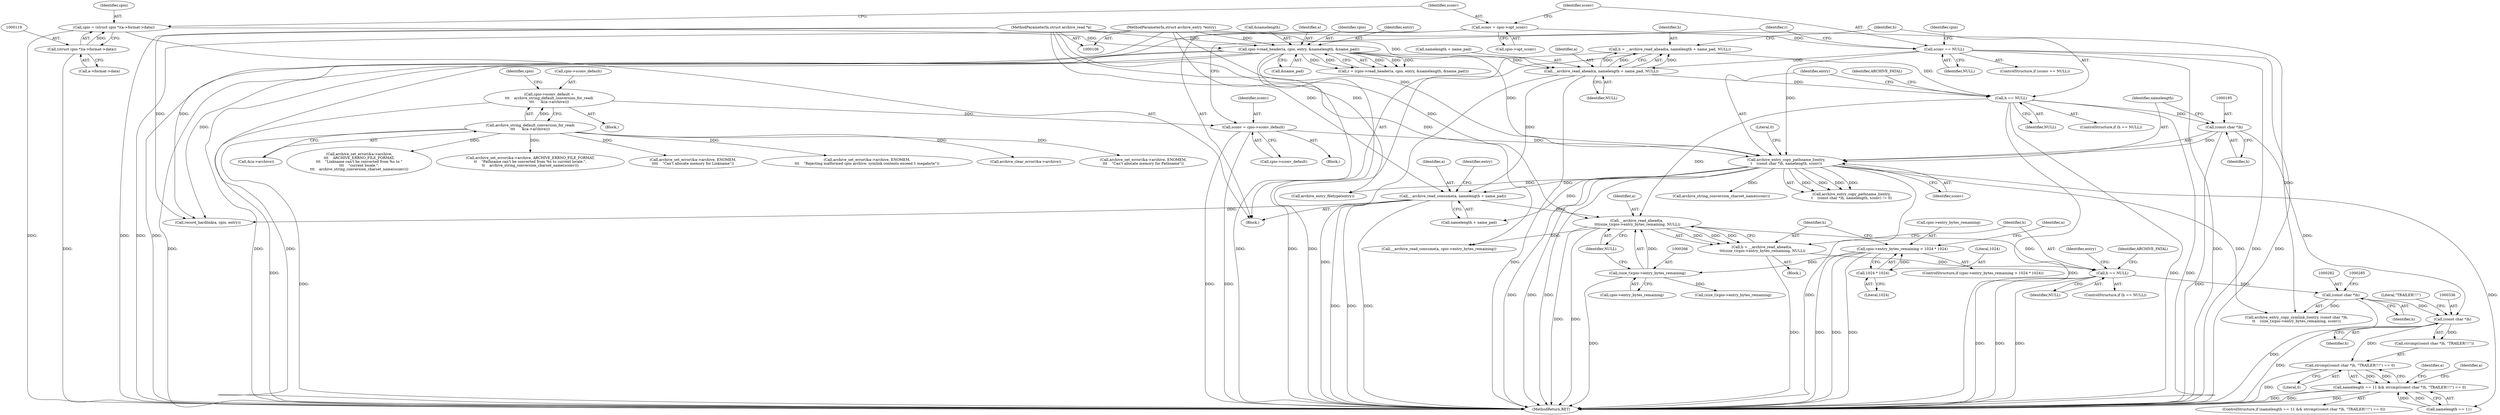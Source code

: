 digraph "0_libarchive_fd7e0c02@API" {
"1000333" [label="(Call,strcmp((const char *)h, \"TRAILER!!!\") == 0)"];
"1000335" [label="(Call,(const char *)h)"];
"1000194" [label="(Call,(const char *)h)"];
"1000185" [label="(Call,h == NULL)"];
"1000176" [label="(Call,h = __archive_read_ahead(a, namelength + name_pad, NULL))"];
"1000178" [label="(Call,__archive_read_ahead(a, namelength + name_pad, NULL))"];
"1000162" [label="(Call,cpio->read_header(a, cpio, entry, &namelength, &name_pad))"];
"1000107" [label="(MethodParameterIn,struct archive_read *a)"];
"1000116" [label="(Call,cpio = (struct cpio *)(a->format->data))"];
"1000118" [label="(Call,(struct cpio *)(a->format->data))"];
"1000108" [label="(MethodParameterIn,struct archive_entry *entry)"];
"1000131" [label="(Call,sconv == NULL)"];
"1000125" [label="(Call,sconv = cpio->opt_sconv)"];
"1000281" [label="(Call,(const char *)h)"];
"1000272" [label="(Call,h == NULL)"];
"1000261" [label="(Call,h = __archive_read_ahead(a,\n \t\t\t(size_t)cpio->entry_bytes_remaining, NULL))"];
"1000263" [label="(Call,__archive_read_ahead(a,\n \t\t\t(size_t)cpio->entry_bytes_remaining, NULL))"];
"1000232" [label="(Call,__archive_read_consume(a, namelength + name_pad))"];
"1000192" [label="(Call,archive_entry_copy_pathname_l(entry,\n\t    (const char *)h, namelength, sconv))"];
"1000155" [label="(Call,sconv = cpio->sconv_default)"];
"1000141" [label="(Call,cpio->sconv_default =\n\t\t\t    archive_string_default_conversion_for_read(\n\t\t\t      &(a->archive)))"];
"1000145" [label="(Call,archive_string_default_conversion_for_read(\n\t\t\t      &(a->archive)))"];
"1000265" [label="(Call,(size_t)cpio->entry_bytes_remaining)"];
"1000244" [label="(Call,cpio->entry_bytes_remaining > 1024 * 1024)"];
"1000248" [label="(Call,1024 * 1024)"];
"1000329" [label="(Call,namelength == 11 && strcmp((const char *)h, \"TRAILER!!!\") == 0)"];
"1000334" [label="(Call,strcmp((const char *)h, \"TRAILER!!!\"))"];
"1000281" [label="(Call,(const char *)h)"];
"1000244" [label="(Call,cpio->entry_bytes_remaining > 1024 * 1024)"];
"1000249" [label="(Literal,1024)"];
"1000180" [label="(Call,namelength + name_pad)"];
"1000272" [label="(Call,h == NULL)"];
"1000142" [label="(Call,cpio->sconv_default)"];
"1000140" [label="(Block,)"];
"1000330" [label="(Call,namelength == 11)"];
"1000155" [label="(Call,sconv = cpio->sconv_default)"];
"1000267" [label="(Call,cpio->entry_bytes_remaining)"];
"1000177" [label="(Identifier,h)"];
"1000192" [label="(Call,archive_entry_copy_pathname_l(entry,\n\t    (const char *)h, namelength, sconv))"];
"1000239" [label="(Call,archive_entry_filetype(entry))"];
"1000351" [label="(Identifier,a)"];
"1000280" [label="(Identifier,entry)"];
"1000198" [label="(Identifier,sconv)"];
"1000297" [label="(Call,archive_set_error(&a->archive, ENOMEM,\n\t\t\t\t    \"Can't allocate memory for Linkname\"))"];
"1000145" [label="(Call,archive_string_default_conversion_for_read(\n\t\t\t      &(a->archive)))"];
"1000276" [label="(Identifier,ARCHIVE_FATAL)"];
"1000193" [label="(Identifier,entry)"];
"1000189" [label="(Identifier,ARCHIVE_FATAL)"];
"1000318" [label="(Call,__archive_read_consume(a, cpio->entry_bytes_remaining))"];
"1000328" [label="(ControlStructure,if (namelength == 11 && strcmp((const char *)h, \"TRAILER!!!\") == 0))"];
"1000166" [label="(Call,&namelength)"];
"1000335" [label="(Call,(const char *)h)"];
"1000194" [label="(Call,(const char *)h)"];
"1000350" [label="(Call,record_hardlink(a, cpio, entry))"];
"1000344" [label="(Identifier,a)"];
"1000141" [label="(Call,cpio->sconv_default =\n\t\t\t    archive_string_default_conversion_for_read(\n\t\t\t      &(a->archive)))"];
"1000162" [label="(Call,cpio->read_header(a, cpio, entry, &namelength, &name_pad))"];
"1000183" [label="(Identifier,NULL)"];
"1000156" [label="(Identifier,sconv)"];
"1000108" [label="(MethodParameterIn,struct archive_entry *entry)"];
"1000242" [label="(Block,)"];
"1000163" [label="(Identifier,a)"];
"1000265" [label="(Call,(size_t)cpio->entry_bytes_remaining)"];
"1000118" [label="(Call,(struct cpio *)(a->format->data))"];
"1000261" [label="(Call,h = __archive_read_ahead(a,\n \t\t\t(size_t)cpio->entry_bytes_remaining, NULL))"];
"1000176" [label="(Call,h = __archive_read_ahead(a, namelength + name_pad, NULL))"];
"1000284" [label="(Call,(size_t)cpio->entry_bytes_remaining)"];
"1000233" [label="(Identifier,a)"];
"1000232" [label="(Call,__archive_read_consume(a, namelength + name_pad))"];
"1000240" [label="(Identifier,entry)"];
"1000185" [label="(Call,h == NULL)"];
"1000222" [label="(Call,archive_string_conversion_charset_name(sconv))"];
"1000252" [label="(Call,archive_set_error(&a->archive, ENOMEM,\n\t\t\t    \"Rejecting malformed cpio archive: symlink contents exceed 1 megabyte\"))"];
"1000274" [label="(Identifier,NULL)"];
"1000134" [label="(Block,)"];
"1000152" [label="(Identifier,cpio)"];
"1000126" [label="(Identifier,sconv)"];
"1000199" [label="(Literal,0)"];
"1000341" [label="(Call,archive_clear_error(&a->archive))"];
"1000263" [label="(Call,__archive_read_ahead(a,\n \t\t\t(size_t)cpio->entry_bytes_remaining, NULL))"];
"1000132" [label="(Identifier,sconv)"];
"1000116" [label="(Call,cpio = (struct cpio *)(a->format->data))"];
"1000234" [label="(Call,namelength + name_pad)"];
"1000191" [label="(Call,archive_entry_copy_pathname_l(entry,\n\t    (const char *)h, namelength, sconv) != 0)"];
"1000255" [label="(Identifier,a)"];
"1000279" [label="(Call,archive_entry_copy_symlink_l(entry, (const char *)h,\n\t\t    (size_t)cpio->entry_bytes_remaining, sconv))"];
"1000250" [label="(Literal,1024)"];
"1000262" [label="(Identifier,h)"];
"1000337" [label="(Identifier,h)"];
"1000117" [label="(Identifier,cpio)"];
"1000138" [label="(Identifier,cpio)"];
"1000283" [label="(Identifier,h)"];
"1000270" [label="(Identifier,NULL)"];
"1000206" [label="(Call,archive_set_error(&a->archive, ENOMEM,\n\t\t\t    \"Can't allocate memory for Pathname\"))"];
"1000164" [label="(Identifier,cpio)"];
"1000165" [label="(Identifier,entry)"];
"1000107" [label="(MethodParameterIn,struct archive_read *a)"];
"1000197" [label="(Identifier,namelength)"];
"1000339" [label="(Literal,0)"];
"1000187" [label="(Identifier,NULL)"];
"1000196" [label="(Identifier,h)"];
"1000333" [label="(Call,strcmp((const char *)h, \"TRAILER!!!\") == 0)"];
"1000329" [label="(Call,namelength == 11 && strcmp((const char *)h, \"TRAILER!!!\") == 0)"];
"1000248" [label="(Call,1024 * 1024)"];
"1000360" [label="(MethodReturn,RET)"];
"1000127" [label="(Call,cpio->opt_sconv)"];
"1000146" [label="(Call,&(a->archive))"];
"1000338" [label="(Literal,\"TRAILER!!!\")"];
"1000243" [label="(ControlStructure,if (cpio->entry_bytes_remaining > 1024 * 1024))"];
"1000109" [label="(Block,)"];
"1000157" [label="(Call,cpio->sconv_default)"];
"1000168" [label="(Call,&name_pad)"];
"1000273" [label="(Identifier,h)"];
"1000186" [label="(Identifier,h)"];
"1000161" [label="(Identifier,r)"];
"1000160" [label="(Call,r = (cpio->read_header(a, cpio, entry, &namelength, &name_pad)))"];
"1000131" [label="(Call,sconv == NULL)"];
"1000133" [label="(Identifier,NULL)"];
"1000184" [label="(ControlStructure,if (h == NULL))"];
"1000271" [label="(ControlStructure,if (h == NULL))"];
"1000178" [label="(Call,__archive_read_ahead(a, namelength + name_pad, NULL))"];
"1000125" [label="(Call,sconv = cpio->opt_sconv)"];
"1000306" [label="(Call,archive_set_error(&a->archive,\n\t\t\t    ARCHIVE_ERRNO_FILE_FORMAT,\n\t\t\t    \"Linkname can't be converted from %s to \"\n\t\t\t    \"current locale.\",\n\t\t\t    archive_string_conversion_charset_name(sconv)))"];
"1000120" [label="(Call,a->format->data)"];
"1000264" [label="(Identifier,a)"];
"1000130" [label="(ControlStructure,if (sconv == NULL))"];
"1000245" [label="(Call,cpio->entry_bytes_remaining)"];
"1000179" [label="(Identifier,a)"];
"1000215" [label="(Call,archive_set_error(&a->archive, ARCHIVE_ERRNO_FILE_FORMAT,\n\t\t    \"Pathname can't be converted from %s to current locale.\",\n\t\t    archive_string_conversion_charset_name(sconv)))"];
"1000333" -> "1000329"  [label="AST: "];
"1000333" -> "1000339"  [label="CFG: "];
"1000334" -> "1000333"  [label="AST: "];
"1000339" -> "1000333"  [label="AST: "];
"1000329" -> "1000333"  [label="CFG: "];
"1000333" -> "1000360"  [label="DDG: "];
"1000333" -> "1000329"  [label="DDG: "];
"1000333" -> "1000329"  [label="DDG: "];
"1000335" -> "1000333"  [label="DDG: "];
"1000335" -> "1000334"  [label="AST: "];
"1000335" -> "1000337"  [label="CFG: "];
"1000336" -> "1000335"  [label="AST: "];
"1000337" -> "1000335"  [label="AST: "];
"1000338" -> "1000335"  [label="CFG: "];
"1000335" -> "1000360"  [label="DDG: "];
"1000335" -> "1000334"  [label="DDG: "];
"1000194" -> "1000335"  [label="DDG: "];
"1000281" -> "1000335"  [label="DDG: "];
"1000194" -> "1000192"  [label="AST: "];
"1000194" -> "1000196"  [label="CFG: "];
"1000195" -> "1000194"  [label="AST: "];
"1000196" -> "1000194"  [label="AST: "];
"1000197" -> "1000194"  [label="CFG: "];
"1000194" -> "1000360"  [label="DDG: "];
"1000194" -> "1000192"  [label="DDG: "];
"1000185" -> "1000194"  [label="DDG: "];
"1000185" -> "1000184"  [label="AST: "];
"1000185" -> "1000187"  [label="CFG: "];
"1000186" -> "1000185"  [label="AST: "];
"1000187" -> "1000185"  [label="AST: "];
"1000189" -> "1000185"  [label="CFG: "];
"1000193" -> "1000185"  [label="CFG: "];
"1000185" -> "1000360"  [label="DDG: "];
"1000185" -> "1000360"  [label="DDG: "];
"1000185" -> "1000360"  [label="DDG: "];
"1000176" -> "1000185"  [label="DDG: "];
"1000178" -> "1000185"  [label="DDG: "];
"1000185" -> "1000263"  [label="DDG: "];
"1000176" -> "1000109"  [label="AST: "];
"1000176" -> "1000178"  [label="CFG: "];
"1000177" -> "1000176"  [label="AST: "];
"1000178" -> "1000176"  [label="AST: "];
"1000186" -> "1000176"  [label="CFG: "];
"1000176" -> "1000360"  [label="DDG: "];
"1000178" -> "1000176"  [label="DDG: "];
"1000178" -> "1000176"  [label="DDG: "];
"1000178" -> "1000176"  [label="DDG: "];
"1000178" -> "1000183"  [label="CFG: "];
"1000179" -> "1000178"  [label="AST: "];
"1000180" -> "1000178"  [label="AST: "];
"1000183" -> "1000178"  [label="AST: "];
"1000178" -> "1000360"  [label="DDG: "];
"1000178" -> "1000360"  [label="DDG: "];
"1000162" -> "1000178"  [label="DDG: "];
"1000107" -> "1000178"  [label="DDG: "];
"1000131" -> "1000178"  [label="DDG: "];
"1000178" -> "1000232"  [label="DDG: "];
"1000162" -> "1000160"  [label="AST: "];
"1000162" -> "1000168"  [label="CFG: "];
"1000163" -> "1000162"  [label="AST: "];
"1000164" -> "1000162"  [label="AST: "];
"1000165" -> "1000162"  [label="AST: "];
"1000166" -> "1000162"  [label="AST: "];
"1000168" -> "1000162"  [label="AST: "];
"1000160" -> "1000162"  [label="CFG: "];
"1000162" -> "1000360"  [label="DDG: "];
"1000162" -> "1000360"  [label="DDG: "];
"1000162" -> "1000360"  [label="DDG: "];
"1000162" -> "1000360"  [label="DDG: "];
"1000162" -> "1000360"  [label="DDG: "];
"1000162" -> "1000160"  [label="DDG: "];
"1000162" -> "1000160"  [label="DDG: "];
"1000162" -> "1000160"  [label="DDG: "];
"1000162" -> "1000160"  [label="DDG: "];
"1000162" -> "1000160"  [label="DDG: "];
"1000107" -> "1000162"  [label="DDG: "];
"1000116" -> "1000162"  [label="DDG: "];
"1000108" -> "1000162"  [label="DDG: "];
"1000162" -> "1000192"  [label="DDG: "];
"1000162" -> "1000350"  [label="DDG: "];
"1000107" -> "1000106"  [label="AST: "];
"1000107" -> "1000360"  [label="DDG: "];
"1000107" -> "1000232"  [label="DDG: "];
"1000107" -> "1000263"  [label="DDG: "];
"1000107" -> "1000318"  [label="DDG: "];
"1000107" -> "1000350"  [label="DDG: "];
"1000116" -> "1000109"  [label="AST: "];
"1000116" -> "1000118"  [label="CFG: "];
"1000117" -> "1000116"  [label="AST: "];
"1000118" -> "1000116"  [label="AST: "];
"1000126" -> "1000116"  [label="CFG: "];
"1000116" -> "1000360"  [label="DDG: "];
"1000118" -> "1000116"  [label="DDG: "];
"1000118" -> "1000120"  [label="CFG: "];
"1000119" -> "1000118"  [label="AST: "];
"1000120" -> "1000118"  [label="AST: "];
"1000118" -> "1000360"  [label="DDG: "];
"1000108" -> "1000106"  [label="AST: "];
"1000108" -> "1000360"  [label="DDG: "];
"1000108" -> "1000192"  [label="DDG: "];
"1000108" -> "1000239"  [label="DDG: "];
"1000108" -> "1000279"  [label="DDG: "];
"1000108" -> "1000350"  [label="DDG: "];
"1000131" -> "1000130"  [label="AST: "];
"1000131" -> "1000133"  [label="CFG: "];
"1000132" -> "1000131"  [label="AST: "];
"1000133" -> "1000131"  [label="AST: "];
"1000138" -> "1000131"  [label="CFG: "];
"1000161" -> "1000131"  [label="CFG: "];
"1000131" -> "1000360"  [label="DDG: "];
"1000131" -> "1000360"  [label="DDG: "];
"1000131" -> "1000360"  [label="DDG: "];
"1000125" -> "1000131"  [label="DDG: "];
"1000131" -> "1000192"  [label="DDG: "];
"1000125" -> "1000109"  [label="AST: "];
"1000125" -> "1000127"  [label="CFG: "];
"1000126" -> "1000125"  [label="AST: "];
"1000127" -> "1000125"  [label="AST: "];
"1000132" -> "1000125"  [label="CFG: "];
"1000125" -> "1000360"  [label="DDG: "];
"1000281" -> "1000279"  [label="AST: "];
"1000281" -> "1000283"  [label="CFG: "];
"1000282" -> "1000281"  [label="AST: "];
"1000283" -> "1000281"  [label="AST: "];
"1000285" -> "1000281"  [label="CFG: "];
"1000281" -> "1000360"  [label="DDG: "];
"1000281" -> "1000279"  [label="DDG: "];
"1000272" -> "1000281"  [label="DDG: "];
"1000272" -> "1000271"  [label="AST: "];
"1000272" -> "1000274"  [label="CFG: "];
"1000273" -> "1000272"  [label="AST: "];
"1000274" -> "1000272"  [label="AST: "];
"1000276" -> "1000272"  [label="CFG: "];
"1000280" -> "1000272"  [label="CFG: "];
"1000272" -> "1000360"  [label="DDG: "];
"1000272" -> "1000360"  [label="DDG: "];
"1000272" -> "1000360"  [label="DDG: "];
"1000261" -> "1000272"  [label="DDG: "];
"1000263" -> "1000272"  [label="DDG: "];
"1000261" -> "1000242"  [label="AST: "];
"1000261" -> "1000263"  [label="CFG: "];
"1000262" -> "1000261"  [label="AST: "];
"1000263" -> "1000261"  [label="AST: "];
"1000273" -> "1000261"  [label="CFG: "];
"1000261" -> "1000360"  [label="DDG: "];
"1000263" -> "1000261"  [label="DDG: "];
"1000263" -> "1000261"  [label="DDG: "];
"1000263" -> "1000261"  [label="DDG: "];
"1000263" -> "1000270"  [label="CFG: "];
"1000264" -> "1000263"  [label="AST: "];
"1000265" -> "1000263"  [label="AST: "];
"1000270" -> "1000263"  [label="AST: "];
"1000263" -> "1000360"  [label="DDG: "];
"1000263" -> "1000360"  [label="DDG: "];
"1000232" -> "1000263"  [label="DDG: "];
"1000265" -> "1000263"  [label="DDG: "];
"1000263" -> "1000318"  [label="DDG: "];
"1000232" -> "1000109"  [label="AST: "];
"1000232" -> "1000234"  [label="CFG: "];
"1000233" -> "1000232"  [label="AST: "];
"1000234" -> "1000232"  [label="AST: "];
"1000240" -> "1000232"  [label="CFG: "];
"1000232" -> "1000360"  [label="DDG: "];
"1000232" -> "1000360"  [label="DDG: "];
"1000232" -> "1000360"  [label="DDG: "];
"1000192" -> "1000232"  [label="DDG: "];
"1000232" -> "1000350"  [label="DDG: "];
"1000192" -> "1000191"  [label="AST: "];
"1000192" -> "1000198"  [label="CFG: "];
"1000193" -> "1000192"  [label="AST: "];
"1000197" -> "1000192"  [label="AST: "];
"1000198" -> "1000192"  [label="AST: "];
"1000199" -> "1000192"  [label="CFG: "];
"1000192" -> "1000360"  [label="DDG: "];
"1000192" -> "1000360"  [label="DDG: "];
"1000192" -> "1000360"  [label="DDG: "];
"1000192" -> "1000360"  [label="DDG: "];
"1000192" -> "1000191"  [label="DDG: "];
"1000192" -> "1000191"  [label="DDG: "];
"1000192" -> "1000191"  [label="DDG: "];
"1000192" -> "1000191"  [label="DDG: "];
"1000155" -> "1000192"  [label="DDG: "];
"1000192" -> "1000222"  [label="DDG: "];
"1000192" -> "1000234"  [label="DDG: "];
"1000192" -> "1000239"  [label="DDG: "];
"1000192" -> "1000279"  [label="DDG: "];
"1000192" -> "1000330"  [label="DDG: "];
"1000155" -> "1000134"  [label="AST: "];
"1000155" -> "1000157"  [label="CFG: "];
"1000156" -> "1000155"  [label="AST: "];
"1000157" -> "1000155"  [label="AST: "];
"1000161" -> "1000155"  [label="CFG: "];
"1000155" -> "1000360"  [label="DDG: "];
"1000155" -> "1000360"  [label="DDG: "];
"1000141" -> "1000155"  [label="DDG: "];
"1000141" -> "1000140"  [label="AST: "];
"1000141" -> "1000145"  [label="CFG: "];
"1000142" -> "1000141"  [label="AST: "];
"1000145" -> "1000141"  [label="AST: "];
"1000152" -> "1000141"  [label="CFG: "];
"1000141" -> "1000360"  [label="DDG: "];
"1000145" -> "1000141"  [label="DDG: "];
"1000145" -> "1000146"  [label="CFG: "];
"1000146" -> "1000145"  [label="AST: "];
"1000145" -> "1000360"  [label="DDG: "];
"1000145" -> "1000206"  [label="DDG: "];
"1000145" -> "1000215"  [label="DDG: "];
"1000145" -> "1000252"  [label="DDG: "];
"1000145" -> "1000297"  [label="DDG: "];
"1000145" -> "1000306"  [label="DDG: "];
"1000145" -> "1000341"  [label="DDG: "];
"1000265" -> "1000267"  [label="CFG: "];
"1000266" -> "1000265"  [label="AST: "];
"1000267" -> "1000265"  [label="AST: "];
"1000270" -> "1000265"  [label="CFG: "];
"1000265" -> "1000360"  [label="DDG: "];
"1000244" -> "1000265"  [label="DDG: "];
"1000265" -> "1000284"  [label="DDG: "];
"1000244" -> "1000243"  [label="AST: "];
"1000244" -> "1000248"  [label="CFG: "];
"1000245" -> "1000244"  [label="AST: "];
"1000248" -> "1000244"  [label="AST: "];
"1000255" -> "1000244"  [label="CFG: "];
"1000262" -> "1000244"  [label="CFG: "];
"1000244" -> "1000360"  [label="DDG: "];
"1000244" -> "1000360"  [label="DDG: "];
"1000244" -> "1000360"  [label="DDG: "];
"1000248" -> "1000244"  [label="DDG: "];
"1000248" -> "1000250"  [label="CFG: "];
"1000249" -> "1000248"  [label="AST: "];
"1000250" -> "1000248"  [label="AST: "];
"1000329" -> "1000328"  [label="AST: "];
"1000329" -> "1000330"  [label="CFG: "];
"1000330" -> "1000329"  [label="AST: "];
"1000344" -> "1000329"  [label="CFG: "];
"1000351" -> "1000329"  [label="CFG: "];
"1000329" -> "1000360"  [label="DDG: "];
"1000329" -> "1000360"  [label="DDG: "];
"1000329" -> "1000360"  [label="DDG: "];
"1000330" -> "1000329"  [label="DDG: "];
"1000330" -> "1000329"  [label="DDG: "];
}
